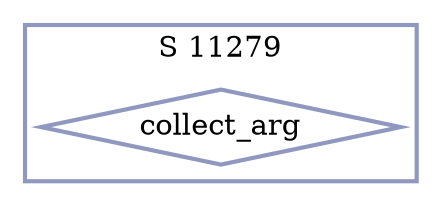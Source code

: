 digraph G {
  ratio=0.500000;
  "UV collect_arg (11279)" [shape=diamond, label="collect_arg",
                            color="#9098C0", style=bold];
  
  subgraph cluster_11279 { label="S 11279";
    color="#9098C0";
    style=bold;
    "UV collect_arg (11279)"; };
  
  
  }